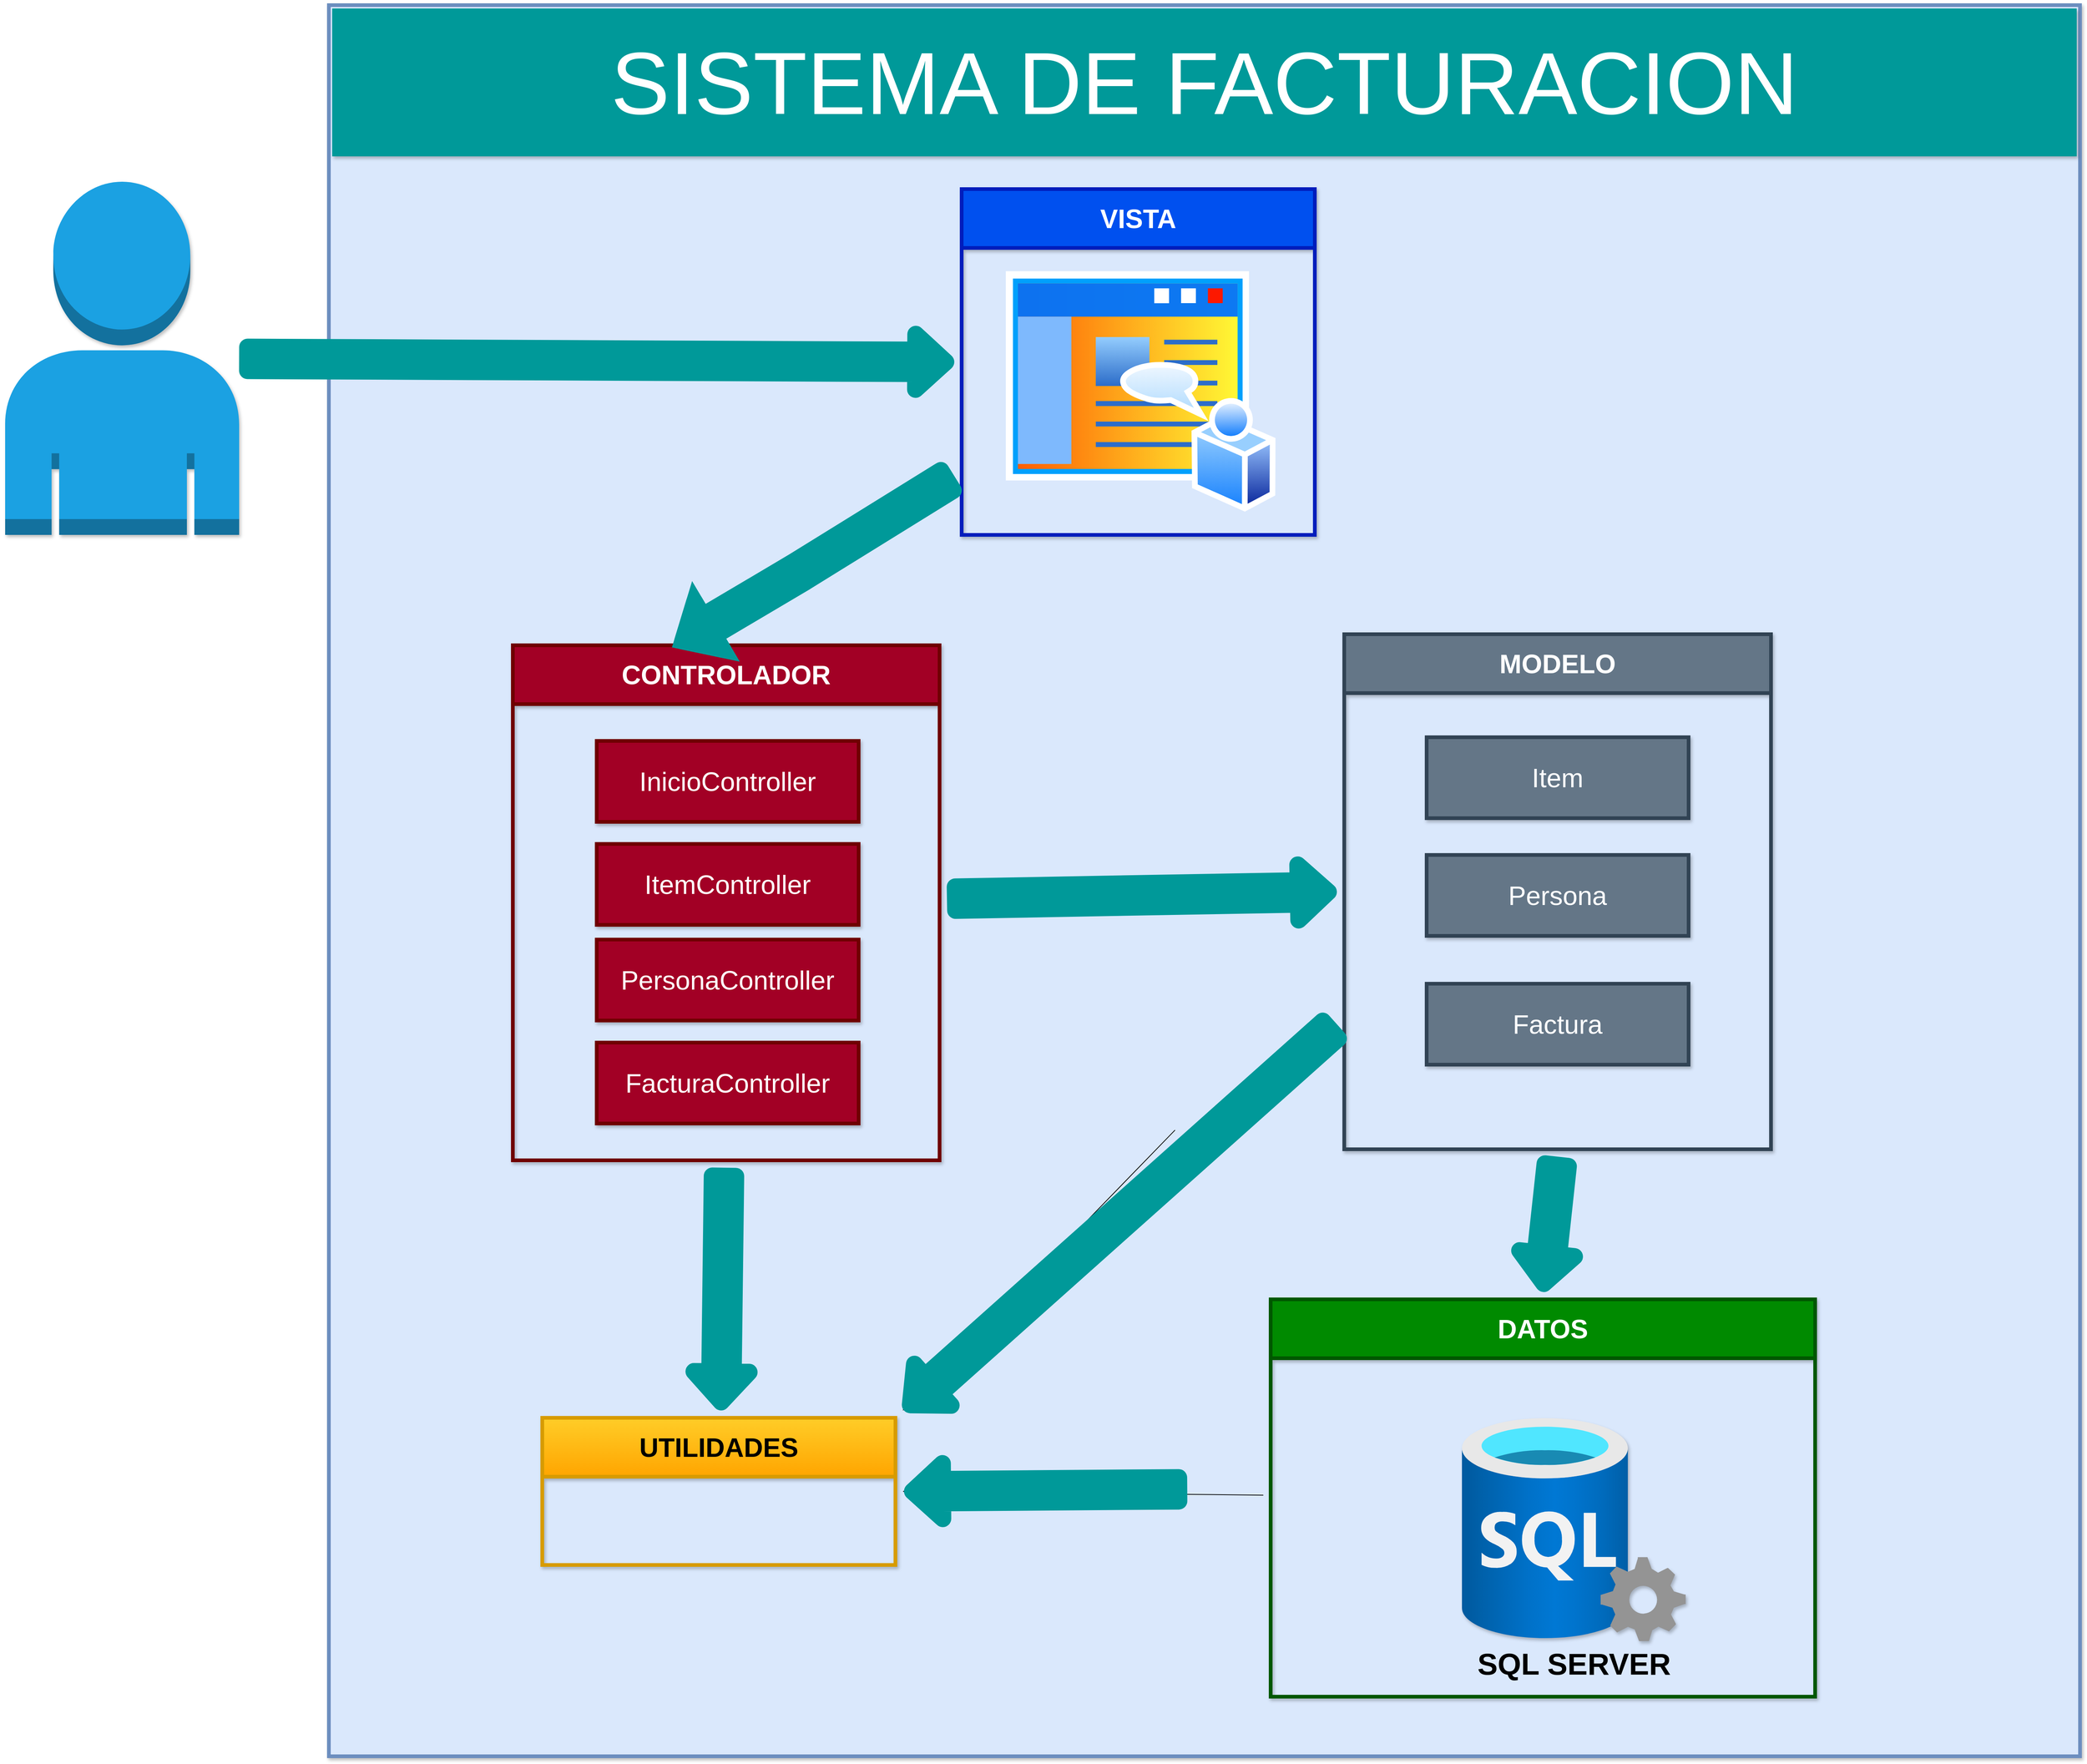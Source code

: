 <mxfile>
    <diagram id="x-lz_e36lYz7MYSZY7CB" name="Página-1">
        <mxGraphModel dx="5106" dy="3837" grid="1" gridSize="10" guides="1" tooltips="1" connect="1" arrows="1" fold="1" page="1" pageScale="1" pageWidth="827" pageHeight="1169" math="0" shadow="0">
            <root>
                <mxCell id="0"/>
                <mxCell id="1" parent="0"/>
                <mxCell id="33" value="&lt;font size=&quot;1&quot; style=&quot;&quot;&gt;&lt;b style=&quot;font-size: 60px;&quot;&gt;Usuario&lt;/b&gt;&lt;/font&gt;" style="outlineConnect=0;dashed=0;verticalLabelPosition=bottom;verticalAlign=top;align=center;html=1;shape=mxgraph.aws3.user;fillColor=#1ba1e2;rounded=0;shadow=1;glass=0;labelBackgroundColor=none;labelBorderColor=none;sketch=0;fillStyle=auto;strokeWidth=5;fontSize=41;fontColor=#ffffff;strokeColor=#006EAF;" vertex="1" parent="1">
                    <mxGeometry x="-1020" y="-350" width="318" height="480" as="geometry"/>
                </mxCell>
                <mxCell id="49" value="" style="whiteSpace=wrap;html=1;aspect=fixed;rounded=0;shadow=1;glass=0;labelBackgroundColor=none;labelBorderColor=none;sketch=0;fillStyle=auto;strokeWidth=5;fontSize=41;fillColor=#dae8fc;strokeColor=#6c8ebf;gradientColor=none;" vertex="1" parent="1">
                    <mxGeometry x="-580" y="-590" width="2380" height="2380" as="geometry"/>
                </mxCell>
                <mxCell id="36" style="edgeStyle=none;html=1;entryX=0;entryY=0.5;entryDx=0;entryDy=0;fontSize=41;shape=flexArrow;strokeWidth=23;fillColor=#009999;strokeColor=#009999;gradientColor=none;" edge="1" parent="1" source="6" target="13">
                    <mxGeometry relative="1" as="geometry"/>
                </mxCell>
                <mxCell id="40" style="edgeStyle=none;html=1;fontSize=41;" edge="1" parent="1" source="6" target="25">
                    <mxGeometry relative="1" as="geometry"/>
                </mxCell>
                <mxCell id="6" value="CONTROLADOR&lt;br&gt;" style="swimlane;whiteSpace=wrap;html=1;fontSize=36;startSize=80;fillColor=#a20025;fontColor=#ffffff;strokeColor=#6F0000;shadow=1;swimlaneFillColor=none;labelBorderColor=none;labelBackgroundColor=none;rounded=0;glass=0;perimeterSpacing=10;fillStyle=auto;strokeWidth=5;" vertex="1" parent="1">
                    <mxGeometry x="-330" y="280" width="580" height="700" as="geometry"/>
                </mxCell>
                <mxCell id="9" value="InicioController" style="rounded=0;whiteSpace=wrap;html=1;shadow=1;glass=0;labelBackgroundColor=none;labelBorderColor=none;sketch=0;fillStyle=auto;strokeWidth=5;fontSize=36;fillColor=#a20025;fontColor=#ffffff;strokeColor=#6F0000;" vertex="1" parent="6">
                    <mxGeometry x="114" y="130" width="356" height="110" as="geometry"/>
                </mxCell>
                <mxCell id="10" value="ItemController" style="rounded=0;whiteSpace=wrap;html=1;shadow=1;glass=0;labelBackgroundColor=none;labelBorderColor=none;sketch=0;fillStyle=auto;strokeWidth=5;fontSize=36;fillColor=#a20025;fontColor=#ffffff;strokeColor=#6F0000;" vertex="1" parent="6">
                    <mxGeometry x="114" y="270" width="356" height="110" as="geometry"/>
                </mxCell>
                <mxCell id="11" value="PersonaController" style="rounded=0;whiteSpace=wrap;html=1;shadow=1;glass=0;labelBackgroundColor=none;labelBorderColor=none;sketch=0;fillStyle=auto;strokeWidth=5;fontSize=36;fillColor=#a20025;fontColor=#ffffff;strokeColor=#6F0000;" vertex="1" parent="6">
                    <mxGeometry x="114" y="400" width="356" height="110" as="geometry"/>
                </mxCell>
                <mxCell id="12" value="FacturaController" style="rounded=0;whiteSpace=wrap;html=1;shadow=1;glass=0;labelBackgroundColor=none;labelBorderColor=none;sketch=0;fillStyle=auto;strokeWidth=5;fontSize=36;fillColor=#a20025;fontColor=#ffffff;strokeColor=#6F0000;" vertex="1" parent="6">
                    <mxGeometry x="114" y="540" width="356" height="110" as="geometry"/>
                </mxCell>
                <mxCell id="13" value="MODELO" style="swimlane;whiteSpace=wrap;html=1;fontSize=36;startSize=80;fillColor=#647687;fontColor=#ffffff;strokeColor=#314354;shadow=1;swimlaneFillColor=none;labelBorderColor=none;labelBackgroundColor=none;rounded=0;glass=0;perimeterSpacing=10;fillStyle=auto;strokeWidth=5;" vertex="1" parent="1">
                    <mxGeometry x="800" y="265" width="580" height="700" as="geometry"/>
                </mxCell>
                <mxCell id="14" value="Item" style="rounded=0;whiteSpace=wrap;html=1;shadow=1;glass=0;labelBackgroundColor=none;labelBorderColor=none;sketch=0;fillStyle=auto;strokeWidth=5;fontSize=36;fillColor=#647687;fontColor=#ffffff;strokeColor=#314354;" vertex="1" parent="13">
                    <mxGeometry x="112" y="140" width="356" height="110" as="geometry"/>
                </mxCell>
                <mxCell id="18" value="Persona" style="rounded=0;whiteSpace=wrap;html=1;shadow=1;glass=0;labelBackgroundColor=none;labelBorderColor=none;sketch=0;fillStyle=auto;strokeWidth=5;fontSize=36;fillColor=#647687;fontColor=#ffffff;strokeColor=#314354;" vertex="1" parent="13">
                    <mxGeometry x="112" y="300" width="356" height="110" as="geometry"/>
                </mxCell>
                <mxCell id="19" value="Factura" style="rounded=0;whiteSpace=wrap;html=1;shadow=1;glass=0;labelBackgroundColor=none;labelBorderColor=none;sketch=0;fillStyle=auto;strokeWidth=5;fontSize=36;fillColor=#647687;fontColor=#ffffff;strokeColor=#314354;" vertex="1" parent="13">
                    <mxGeometry x="112" y="475" width="356" height="110" as="geometry"/>
                </mxCell>
                <mxCell id="25" value="UTILIDADES" style="swimlane;whiteSpace=wrap;html=1;fontSize=36;startSize=80;fillColor=#ffcd28;strokeColor=#d79b00;shadow=1;swimlaneFillColor=none;labelBorderColor=none;labelBackgroundColor=none;rounded=0;glass=0;perimeterSpacing=10;fillStyle=auto;strokeWidth=5;gradientColor=#ffa500;" vertex="1" parent="1">
                    <mxGeometry x="-290" y="1330" width="480" height="200" as="geometry"/>
                </mxCell>
                <mxCell id="39" style="edgeStyle=none;html=1;entryX=1;entryY=0.5;entryDx=0;entryDy=0;fontSize=41;" edge="1" parent="1" source="29" target="25">
                    <mxGeometry relative="1" as="geometry"/>
                </mxCell>
                <mxCell id="42" style="edgeStyle=none;html=1;entryX=1;entryY=0;entryDx=0;entryDy=0;fontSize=41;" edge="1" parent="1">
                    <mxGeometry relative="1" as="geometry">
                        <mxPoint x="570" y="938.955" as="sourcePoint"/>
                        <mxPoint x="200" y="1320" as="targetPoint"/>
                    </mxGeometry>
                </mxCell>
                <mxCell id="43" style="edgeStyle=none;html=1;fontSize=41;shape=flexArrow;strokeWidth=23;fillColor=#009999;strokeColor=#009999;gradientColor=none;entryX=0.5;entryY=0;entryDx=0;entryDy=0;exitX=0.5;exitY=1;exitDx=0;exitDy=0;" edge="1" parent="1" source="13" target="29">
                    <mxGeometry relative="1" as="geometry">
                        <mxPoint x="1060" y="970" as="sourcePoint"/>
                        <mxPoint x="871.62" y="1150" as="targetPoint"/>
                    </mxGeometry>
                </mxCell>
                <mxCell id="44" style="edgeStyle=none;html=1;entryX=1;entryY=0;entryDx=0;entryDy=0;fontSize=41;shape=flexArrow;strokeWidth=23;fillColor=#009999;strokeColor=#009999;gradientColor=none;exitX=0;exitY=0.75;exitDx=0;exitDy=0;" edge="1" parent="1" source="13">
                    <mxGeometry relative="1" as="geometry">
                        <mxPoint x="571.62" y="938.955" as="sourcePoint"/>
                        <mxPoint x="201.62" y="1320" as="targetPoint"/>
                    </mxGeometry>
                </mxCell>
                <mxCell id="45" style="edgeStyle=none;html=1;entryX=1;entryY=0.5;entryDx=0;entryDy=0;fontSize=41;shape=flexArrow;strokeWidth=23;fillColor=#009999;strokeColor=#009999;gradientColor=none;" edge="1" parent="1">
                    <mxGeometry relative="1" as="geometry">
                        <mxPoint x="586.62" y="1427.127" as="sourcePoint"/>
                        <mxPoint x="201.62" y="1430" as="targetPoint"/>
                    </mxGeometry>
                </mxCell>
                <mxCell id="46" style="edgeStyle=none;html=1;fontSize=41;shape=flexArrow;strokeWidth=23;fillColor=#009999;strokeColor=#009999;gradientColor=none;" edge="1" parent="1">
                    <mxGeometry relative="1" as="geometry">
                        <mxPoint x="-42.88" y="990.0" as="sourcePoint"/>
                        <mxPoint x="-47.005" y="1320" as="targetPoint"/>
                    </mxGeometry>
                </mxCell>
                <mxCell id="29" value="DATOS" style="swimlane;whiteSpace=wrap;html=1;fontSize=36;startSize=80;fillColor=#008a00;strokeColor=#005700;shadow=1;swimlaneFillColor=none;labelBorderColor=none;labelBackgroundColor=none;rounded=0;glass=0;perimeterSpacing=10;fillStyle=auto;strokeWidth=5;fontColor=#ffffff;" vertex="1" parent="1">
                    <mxGeometry x="700" y="1169" width="740" height="540" as="geometry"/>
                </mxCell>
                <mxCell id="23" value="&lt;font style=&quot;font-size: 41px;&quot;&gt;&lt;b&gt;SQL SERVER&lt;/b&gt;&lt;/font&gt;" style="aspect=fixed;html=1;points=[];align=center;image;fontSize=12;image=img/lib/azure2/databases/SQL_Server.svg;rounded=0;shadow=1;glass=0;labelBackgroundColor=none;labelBorderColor=none;sketch=0;fillStyle=auto;strokeWidth=5;gradientColor=none;" vertex="1" parent="29">
                    <mxGeometry x="260" y="161" width="304" height="304" as="geometry"/>
                </mxCell>
                <mxCell id="34" style="edgeStyle=none;html=1;entryX=0;entryY=0.5;entryDx=0;entryDy=0;fontSize=41;shape=flexArrow;strokeWidth=23;fillColor=#009999;strokeColor=#009999;gradientColor=none;" edge="1" parent="1" source="33" target="7">
                    <mxGeometry relative="1" as="geometry"/>
                </mxCell>
                <mxCell id="7" value="VISTA" style="swimlane;whiteSpace=wrap;html=1;fontSize=36;startSize=80;fillColor=#0050ef;fontColor=#ffffff;strokeColor=#001DBC;shadow=1;gradientColor=none;swimlaneFillColor=none;labelBorderColor=none;labelBackgroundColor=none;rounded=0;glass=0;perimeterSpacing=10;fillStyle=auto;strokeWidth=5;" vertex="1" parent="1">
                    <mxGeometry x="280" y="-340" width="480" height="470" as="geometry"/>
                </mxCell>
                <mxCell id="2" value="" style="aspect=fixed;perimeter=ellipsePerimeter;html=1;align=center;shadow=0;dashed=0;spacingTop=3;image;image=img/lib/active_directory/home_page.svg;" vertex="1" parent="7">
                    <mxGeometry x="60" y="110" width="366.63" height="330" as="geometry"/>
                </mxCell>
                <mxCell id="51" style="edgeStyle=none;html=1;entryX=0.385;entryY=0.014;entryDx=0;entryDy=0;fontSize=41;shape=flexArrow;strokeWidth=23;fillColor=#009999;strokeColor=#009999;gradientColor=none;entryPerimeter=0;" edge="1" parent="1" source="7" target="6">
                    <mxGeometry relative="1" as="geometry">
                        <mxPoint x="150" y="108.068" as="sourcePoint"/>
                        <mxPoint x="-40" y="270" as="targetPoint"/>
                        <Array as="points">
                            <mxPoint x="60" y="180"/>
                        </Array>
                    </mxGeometry>
                </mxCell>
                <mxCell id="53" value="&lt;font style=&quot;font-size: 120px;&quot;&gt;SISTEMA DE FACTURACION&lt;/font&gt;" style="text;html=1;strokeColor=#009999;fillColor=#009999;align=center;verticalAlign=middle;whiteSpace=wrap;rounded=0;shadow=1;glass=0;labelBackgroundColor=none;labelBorderColor=none;sketch=0;fillStyle=auto;strokeWidth=11;fontSize=41;fontColor=#ffffff;" vertex="1" parent="1">
                    <mxGeometry x="-570" y="-580" width="2360" height="190" as="geometry"/>
                </mxCell>
            </root>
        </mxGraphModel>
    </diagram>
</mxfile>